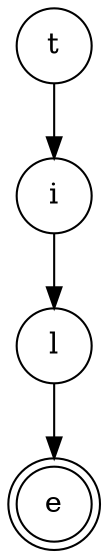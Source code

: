 digraph {   
    node [shape = doublecircle, color = black] e ;
    node [shape = circle];
    node [color= black];
    t -> i -> l -> e;	
}
